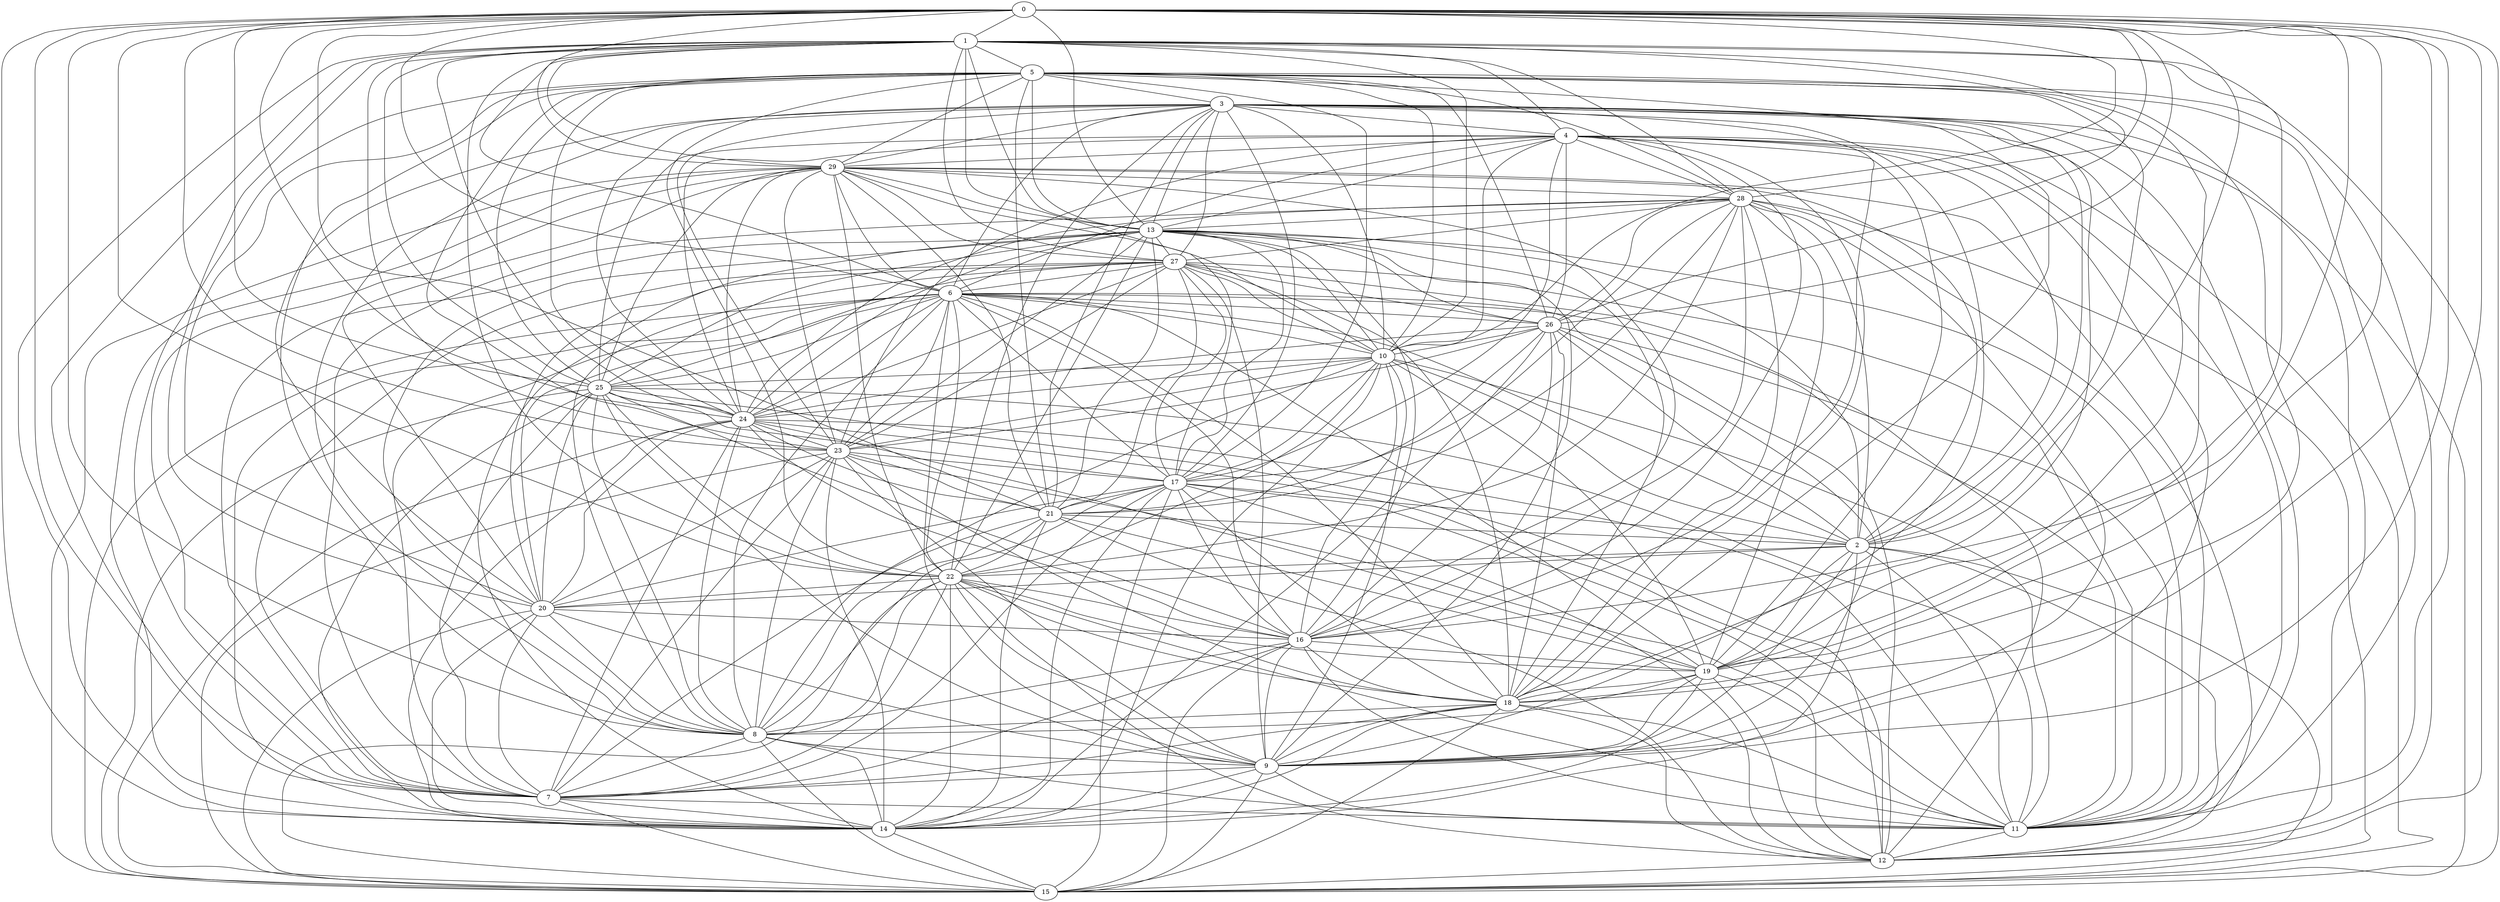 strict graph G {
0;
1;
2;
3;
4;
5;
6;
7;
8;
9;
10;
11;
12;
13;
14;
15;
16;
17;
18;
19;
20;
21;
22;
23;
24;
25;
26;
27;
28;
29;
18 -- 16;
5 -- 3;
2 -- 10;
27 -- 6;
4 -- 2;
9 -- 15;
24 -- 27;
21 -- 8;
29 -- 14;
8 -- 25;
27 -- 21;
0 -- 2;
5 -- 20;
6 -- 24;
19 -- 18;
18 -- 14;
3 -- 27;
10 -- 23;
16 -- 17;
25 -- 12;
7 -- 23;
13 -- 8;
0 -- 25;
1 -- 18;
11 -- 8;
25 -- 27;
20 -- 25;
29 -- 3;
1 -- 19;
11 -- 16;
2 -- 9;
5 -- 13;
25 -- 9;
5 -- 25;
13 -- 21;
10 -- 27;
3 -- 12;
14 -- 21;
25 -- 14;
5 -- 11;
1 -- 26;
12 -- 6;
21 -- 26;
22 -- 21;
19 -- 28;
11 -- 12;
8 -- 17;
14 -- 15;
12 -- 15;
8 -- 23;
0 -- 28;
1 -- 29;
6 -- 26;
29 -- 28;
11 -- 4;
15 -- 29;
15 -- 2;
2 -- 26;
22 -- 6;
9 -- 11;
22 -- 18;
14 -- 13;
15 -- 16;
12 -- 23;
11 -- 22;
2 -- 3;
3 -- 9;
11 -- 29;
0 -- 9;
23 -- 4;
18 -- 15;
21 -- 7;
7 -- 11;
7 -- 16;
17 -- 28;
2 -- 29;
6 -- 25;
3 -- 18;
24 -- 13;
16 -- 3;
2 -- 14;
26 -- 23;
8 -- 10;
17 -- 18;
25 -- 22;
10 -- 13;
15 -- 17;
8 -- 14;
5 -- 12;
6 -- 3;
8 -- 22;
17 -- 1;
2 -- 6;
11 -- 13;
12 -- 27;
25 -- 4;
3 -- 15;
7 -- 24;
14 -- 20;
20 -- 15;
28 -- 13;
11 -- 24;
0 -- 24;
0 -- 29;
18 -- 27;
3 -- 4;
17 -- 5;
1 -- 27;
4 -- 19;
9 -- 26;
27 -- 9;
16 -- 22;
12 -- 22;
19 -- 0;
25 -- 29;
7 -- 14;
3 -- 23;
13 -- 26;
22 -- 13;
4 -- 24;
1 -- 23;
20 -- 3;
27 -- 23;
26 -- 27;
21 -- 2;
2 -- 20;
8 -- 24;
6 -- 14;
5 -- 7;
9 -- 10;
16 -- 29;
13 -- 3;
5 -- 19;
5 -- 8;
23 -- 17;
24 -- 26;
12 -- 19;
8 -- 3;
8 -- 9;
6 -- 19;
2 -- 5;
24 -- 29;
9 -- 16;
1 -- 10;
12 -- 24;
1 -- 12;
1 -- 22;
12 -- 2;
28 -- 18;
20 -- 16;
8 -- 27;
3 -- 22;
1 -- 6;
21 -- 23;
5 -- 29;
13 -- 0;
7 -- 13;
20 -- 8;
5 -- 28;
17 -- 3;
10 -- 14;
3 -- 21;
14 -- 24;
16 -- 10;
20 -- 27;
2 -- 22;
9 -- 20;
5 -- 10;
1 -- 28;
19 -- 24;
11 -- 19;
21 -- 28;
11 -- 25;
16 -- 25;
29 -- 20;
7 -- 8;
26 -- 18;
16 -- 6;
7 -- 22;
5 -- 18;
7 -- 29;
6 -- 10;
20 -- 23;
13 -- 17;
0 -- 21;
15 -- 23;
28 -- 16;
1 -- 13;
11 -- 3;
2 -- 19;
17 -- 21;
13 -- 29;
12 -- 21;
17 -- 4;
23 -- 14;
23 -- 13;
11 -- 26;
0 -- 1;
1 -- 25;
3 -- 19;
11 -- 27;
20 -- 1;
25 -- 13;
4 -- 10;
0 -- 14;
8 -- 15;
24 -- 15;
4 -- 26;
10 -- 25;
17 -- 10;
18 -- 4;
4 -- 6;
4 -- 16;
20 -- 6;
13 -- 27;
19 -- 10;
0 -- 8;
26 -- 28;
18 -- 0;
22 -- 5;
1 -- 24;
14 -- 17;
16 -- 26;
12 -- 18;
5 -- 26;
0 -- 15;
13 -- 16;
0 -- 10;
24 -- 20;
12 -- 17;
23 -- 5;
5 -- 24;
17 -- 27;
1 -- 5;
6 -- 18;
9 -- 18;
21 -- 29;
11 -- 18;
7 -- 15;
24 -- 3;
1 -- 7;
14 -- 1;
0 -- 23;
18 -- 8;
17 -- 20;
24 -- 23;
0 -- 16;
17 -- 25;
9 -- 22;
7 -- 27;
7 -- 17;
9 -- 19;
19 -- 21;
17 -- 2;
9 -- 13;
10 -- 29;
8 -- 6;
20 -- 7;
23 -- 9;
7 -- 28;
11 -- 6;
29 -- 27;
27 -- 28;
29 -- 23;
0 -- 7;
12 -- 28;
15 -- 28;
3 -- 10;
7 -- 18;
0 -- 11;
14 -- 26;
19 -- 8;
2 -- 28;
9 -- 14;
17 -- 11;
9 -- 7;
0 -- 6;
7 -- 25;
24 -- 21;
4 -- 1;
14 -- 22;
14 -- 19;
4 -- 29;
26 -- 10;
11 -- 10;
15 -- 4;
6 -- 15;
0 -- 22;
17 -- 6;
6 -- 29;
10 -- 24;
18 -- 23;
0 -- 26;
9 -- 28;
2 -- 13;
22 -- 28;
2 -- 11;
9 -- 6;
6 -- 23;
19 -- 22;
22 -- 29;
22 -- 20;
25 -- 15;
16 -- 19;
6 -- 7;
4 -- 28;
24 -- 28;
10 -- 22;
4 -- 9;
8 -- 16;
25 -- 24;
21 -- 5;
18 -- 13;
24 -- 16;
13 -- 4;
22 -- 15;
}
